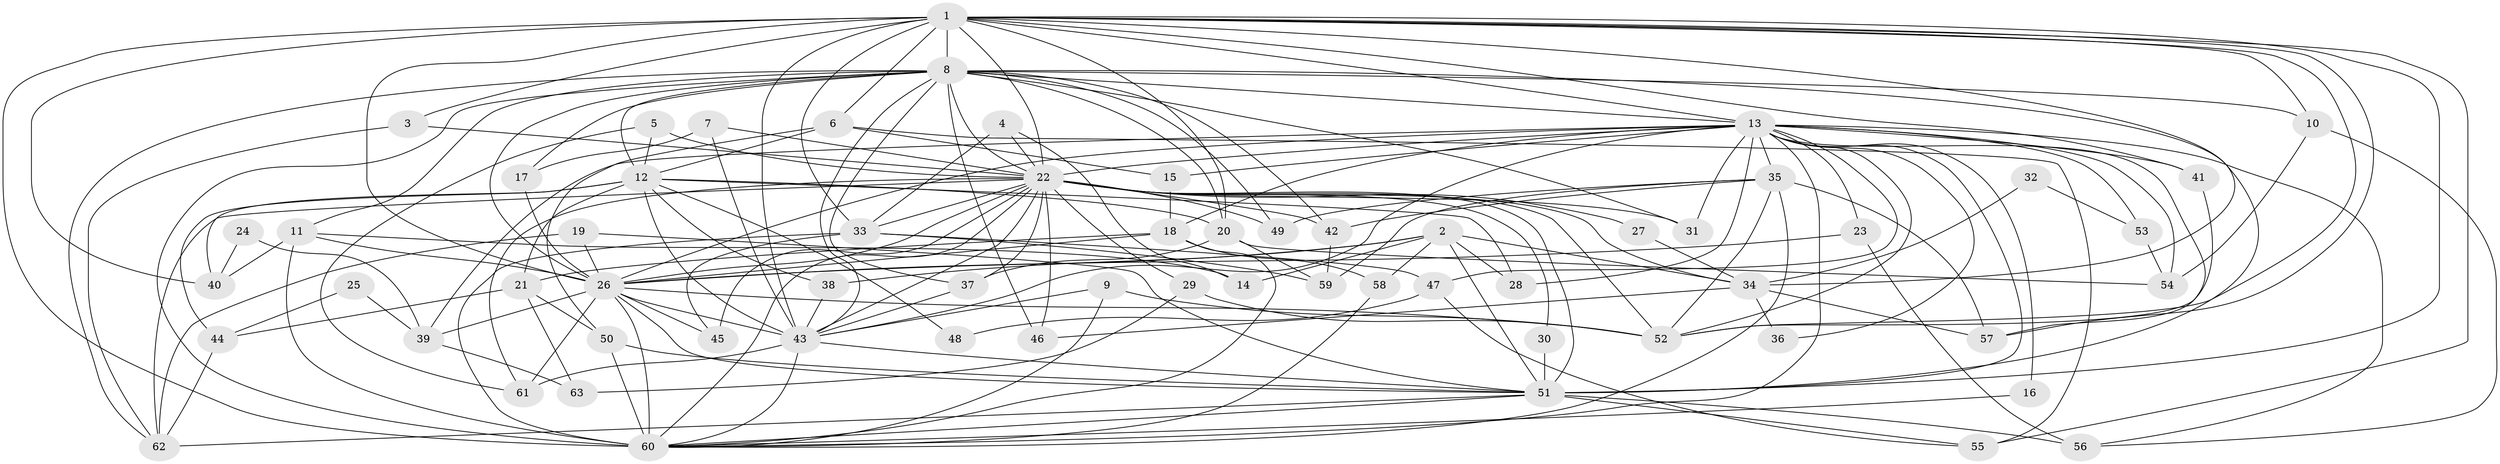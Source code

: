// original degree distribution, {18: 0.016, 14: 0.016, 23: 0.008, 22: 0.008, 29: 0.008, 20: 0.016, 28: 0.008, 7: 0.024, 12: 0.008, 4: 0.112, 5: 0.024, 6: 0.024, 3: 0.224, 2: 0.488, 8: 0.016}
// Generated by graph-tools (version 1.1) at 2025/01/03/09/25 03:01:20]
// undirected, 63 vertices, 180 edges
graph export_dot {
graph [start="1"]
  node [color=gray90,style=filled];
  1;
  2;
  3;
  4;
  5;
  6;
  7;
  8;
  9;
  10;
  11;
  12;
  13;
  14;
  15;
  16;
  17;
  18;
  19;
  20;
  21;
  22;
  23;
  24;
  25;
  26;
  27;
  28;
  29;
  30;
  31;
  32;
  33;
  34;
  35;
  36;
  37;
  38;
  39;
  40;
  41;
  42;
  43;
  44;
  45;
  46;
  47;
  48;
  49;
  50;
  51;
  52;
  53;
  54;
  55;
  56;
  57;
  58;
  59;
  60;
  61;
  62;
  63;
  1 -- 3 [weight=1.0];
  1 -- 6 [weight=1.0];
  1 -- 8 [weight=3.0];
  1 -- 10 [weight=1.0];
  1 -- 13 [weight=3.0];
  1 -- 20 [weight=1.0];
  1 -- 22 [weight=3.0];
  1 -- 26 [weight=6.0];
  1 -- 33 [weight=1.0];
  1 -- 34 [weight=1.0];
  1 -- 40 [weight=1.0];
  1 -- 41 [weight=1.0];
  1 -- 43 [weight=2.0];
  1 -- 51 [weight=3.0];
  1 -- 52 [weight=1.0];
  1 -- 55 [weight=1.0];
  1 -- 57 [weight=1.0];
  1 -- 60 [weight=3.0];
  2 -- 14 [weight=1.0];
  2 -- 26 [weight=1.0];
  2 -- 28 [weight=1.0];
  2 -- 34 [weight=1.0];
  2 -- 38 [weight=1.0];
  2 -- 51 [weight=1.0];
  2 -- 58 [weight=1.0];
  3 -- 22 [weight=1.0];
  3 -- 62 [weight=1.0];
  4 -- 14 [weight=1.0];
  4 -- 22 [weight=1.0];
  4 -- 33 [weight=1.0];
  5 -- 12 [weight=1.0];
  5 -- 22 [weight=1.0];
  5 -- 61 [weight=1.0];
  6 -- 12 [weight=1.0];
  6 -- 15 [weight=1.0];
  6 -- 50 [weight=1.0];
  6 -- 55 [weight=1.0];
  7 -- 17 [weight=1.0];
  7 -- 22 [weight=1.0];
  7 -- 43 [weight=1.0];
  8 -- 10 [weight=1.0];
  8 -- 11 [weight=1.0];
  8 -- 12 [weight=1.0];
  8 -- 13 [weight=2.0];
  8 -- 17 [weight=1.0];
  8 -- 20 [weight=1.0];
  8 -- 22 [weight=1.0];
  8 -- 26 [weight=2.0];
  8 -- 31 [weight=1.0];
  8 -- 37 [weight=1.0];
  8 -- 42 [weight=1.0];
  8 -- 43 [weight=1.0];
  8 -- 46 [weight=1.0];
  8 -- 49 [weight=1.0];
  8 -- 51 [weight=1.0];
  8 -- 60 [weight=1.0];
  8 -- 62 [weight=1.0];
  9 -- 43 [weight=1.0];
  9 -- 52 [weight=1.0];
  9 -- 60 [weight=1.0];
  10 -- 54 [weight=1.0];
  10 -- 56 [weight=1.0];
  11 -- 14 [weight=1.0];
  11 -- 26 [weight=1.0];
  11 -- 40 [weight=1.0];
  11 -- 60 [weight=1.0];
  12 -- 20 [weight=1.0];
  12 -- 21 [weight=1.0];
  12 -- 28 [weight=1.0];
  12 -- 38 [weight=1.0];
  12 -- 40 [weight=1.0];
  12 -- 43 [weight=1.0];
  12 -- 44 [weight=1.0];
  12 -- 48 [weight=1.0];
  13 -- 15 [weight=1.0];
  13 -- 16 [weight=1.0];
  13 -- 18 [weight=1.0];
  13 -- 22 [weight=1.0];
  13 -- 23 [weight=1.0];
  13 -- 26 [weight=2.0];
  13 -- 28 [weight=1.0];
  13 -- 31 [weight=1.0];
  13 -- 35 [weight=1.0];
  13 -- 36 [weight=1.0];
  13 -- 39 [weight=1.0];
  13 -- 41 [weight=1.0];
  13 -- 43 [weight=1.0];
  13 -- 47 [weight=1.0];
  13 -- 51 [weight=1.0];
  13 -- 52 [weight=1.0];
  13 -- 53 [weight=2.0];
  13 -- 54 [weight=1.0];
  13 -- 56 [weight=1.0];
  13 -- 57 [weight=1.0];
  13 -- 60 [weight=1.0];
  15 -- 18 [weight=1.0];
  16 -- 60 [weight=1.0];
  17 -- 26 [weight=1.0];
  18 -- 21 [weight=1.0];
  18 -- 26 [weight=1.0];
  18 -- 58 [weight=1.0];
  18 -- 60 [weight=1.0];
  19 -- 26 [weight=1.0];
  19 -- 51 [weight=1.0];
  19 -- 62 [weight=1.0];
  20 -- 37 [weight=1.0];
  20 -- 54 [weight=1.0];
  20 -- 59 [weight=1.0];
  21 -- 44 [weight=1.0];
  21 -- 50 [weight=1.0];
  21 -- 63 [weight=1.0];
  22 -- 26 [weight=3.0];
  22 -- 27 [weight=1.0];
  22 -- 29 [weight=1.0];
  22 -- 30 [weight=1.0];
  22 -- 31 [weight=1.0];
  22 -- 33 [weight=1.0];
  22 -- 34 [weight=1.0];
  22 -- 37 [weight=1.0];
  22 -- 42 [weight=1.0];
  22 -- 43 [weight=1.0];
  22 -- 45 [weight=1.0];
  22 -- 46 [weight=1.0];
  22 -- 49 [weight=1.0];
  22 -- 51 [weight=1.0];
  22 -- 52 [weight=1.0];
  22 -- 60 [weight=1.0];
  22 -- 61 [weight=1.0];
  22 -- 62 [weight=1.0];
  23 -- 26 [weight=1.0];
  23 -- 56 [weight=1.0];
  24 -- 39 [weight=1.0];
  24 -- 40 [weight=1.0];
  25 -- 39 [weight=1.0];
  25 -- 44 [weight=1.0];
  26 -- 39 [weight=1.0];
  26 -- 43 [weight=3.0];
  26 -- 45 [weight=1.0];
  26 -- 51 [weight=2.0];
  26 -- 52 [weight=1.0];
  26 -- 60 [weight=3.0];
  26 -- 61 [weight=1.0];
  27 -- 34 [weight=1.0];
  29 -- 52 [weight=1.0];
  29 -- 63 [weight=1.0];
  30 -- 51 [weight=2.0];
  32 -- 34 [weight=1.0];
  32 -- 53 [weight=1.0];
  33 -- 45 [weight=1.0];
  33 -- 47 [weight=1.0];
  33 -- 59 [weight=1.0];
  33 -- 60 [weight=2.0];
  34 -- 36 [weight=1.0];
  34 -- 46 [weight=1.0];
  34 -- 57 [weight=1.0];
  35 -- 42 [weight=1.0];
  35 -- 49 [weight=1.0];
  35 -- 52 [weight=1.0];
  35 -- 57 [weight=1.0];
  35 -- 59 [weight=1.0];
  35 -- 60 [weight=1.0];
  37 -- 43 [weight=2.0];
  38 -- 43 [weight=1.0];
  39 -- 63 [weight=1.0];
  41 -- 52 [weight=1.0];
  42 -- 59 [weight=1.0];
  43 -- 51 [weight=1.0];
  43 -- 60 [weight=1.0];
  43 -- 61 [weight=2.0];
  44 -- 62 [weight=1.0];
  47 -- 48 [weight=1.0];
  47 -- 55 [weight=1.0];
  50 -- 51 [weight=1.0];
  50 -- 60 [weight=1.0];
  51 -- 55 [weight=1.0];
  51 -- 56 [weight=1.0];
  51 -- 60 [weight=1.0];
  51 -- 62 [weight=1.0];
  53 -- 54 [weight=1.0];
  58 -- 60 [weight=1.0];
}
